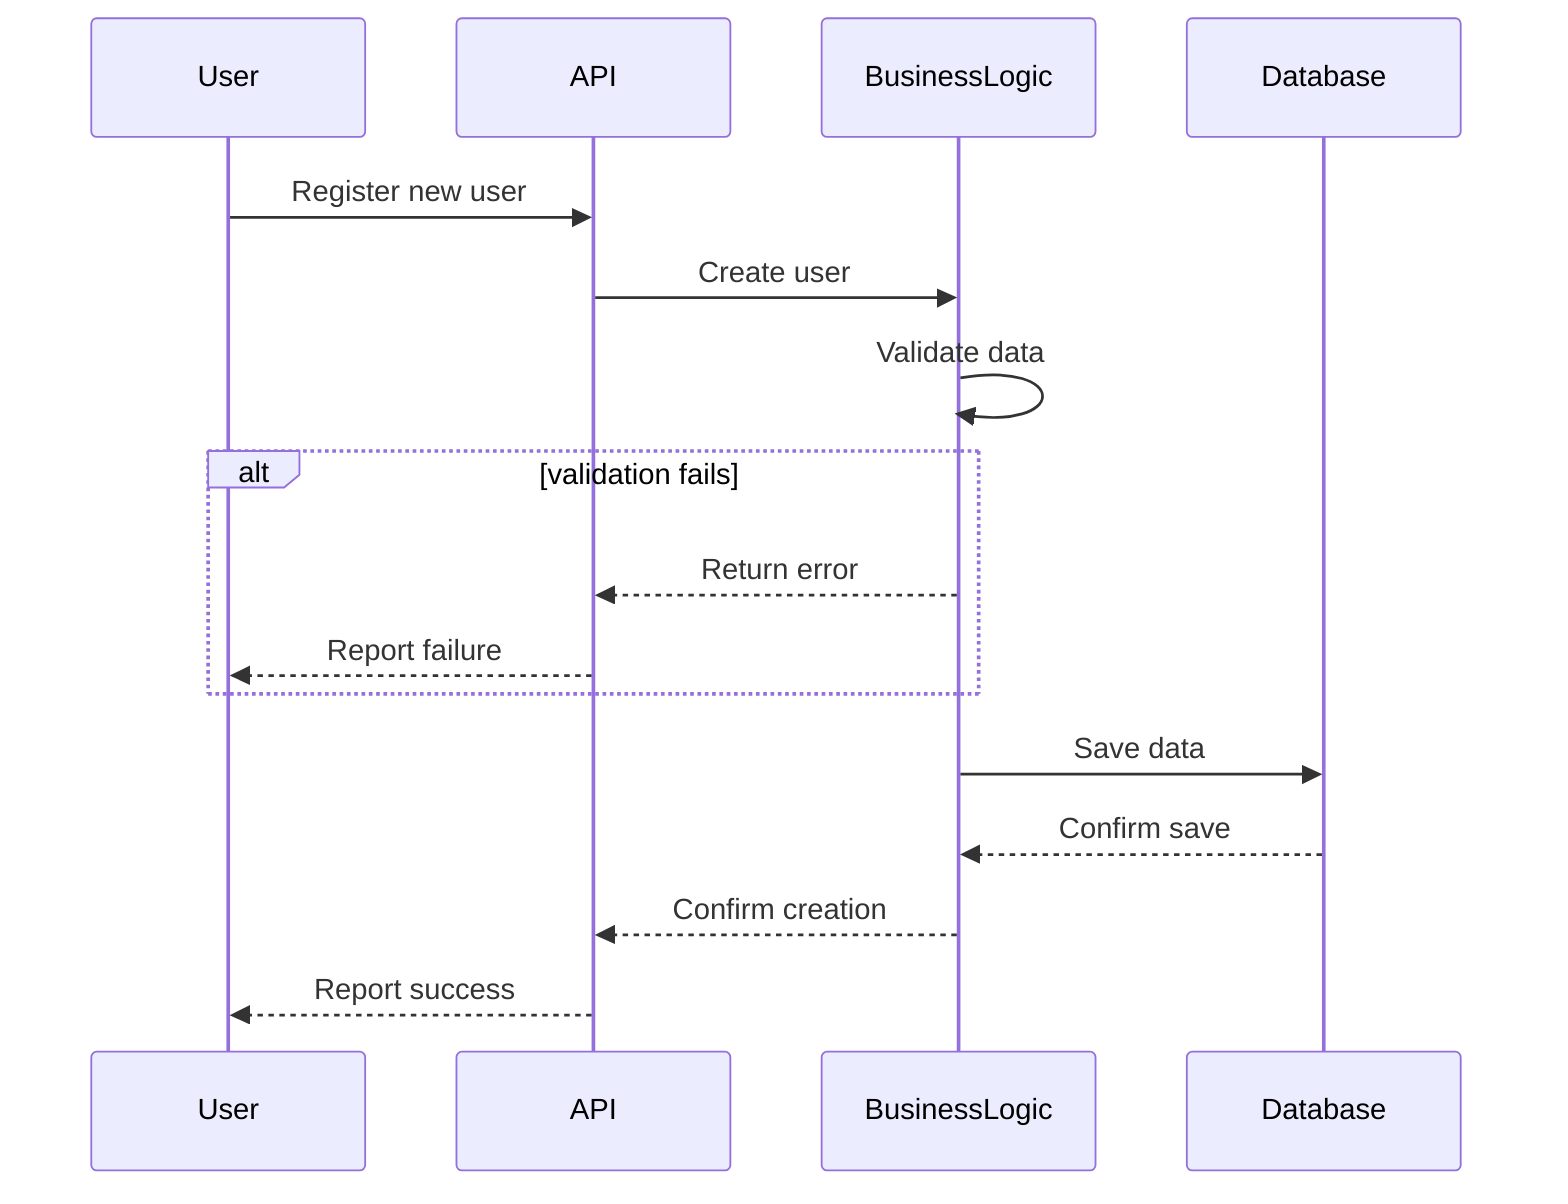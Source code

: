 sequenceDiagram
participant User
participant API
participant BusinessLogic
participant Database

User ->> API: Register new user
API ->> BusinessLogic: Create user
BusinessLogic ->> BusinessLogic: Validate data
alt validation fails
    BusinessLogic -->> API: Return error
    API -->> User: Report failure
end
BusinessLogic ->> Database: Save data
Database -->> BusinessLogic: Confirm save
BusinessLogic -->> API: Confirm creation
API -->> User: Report success